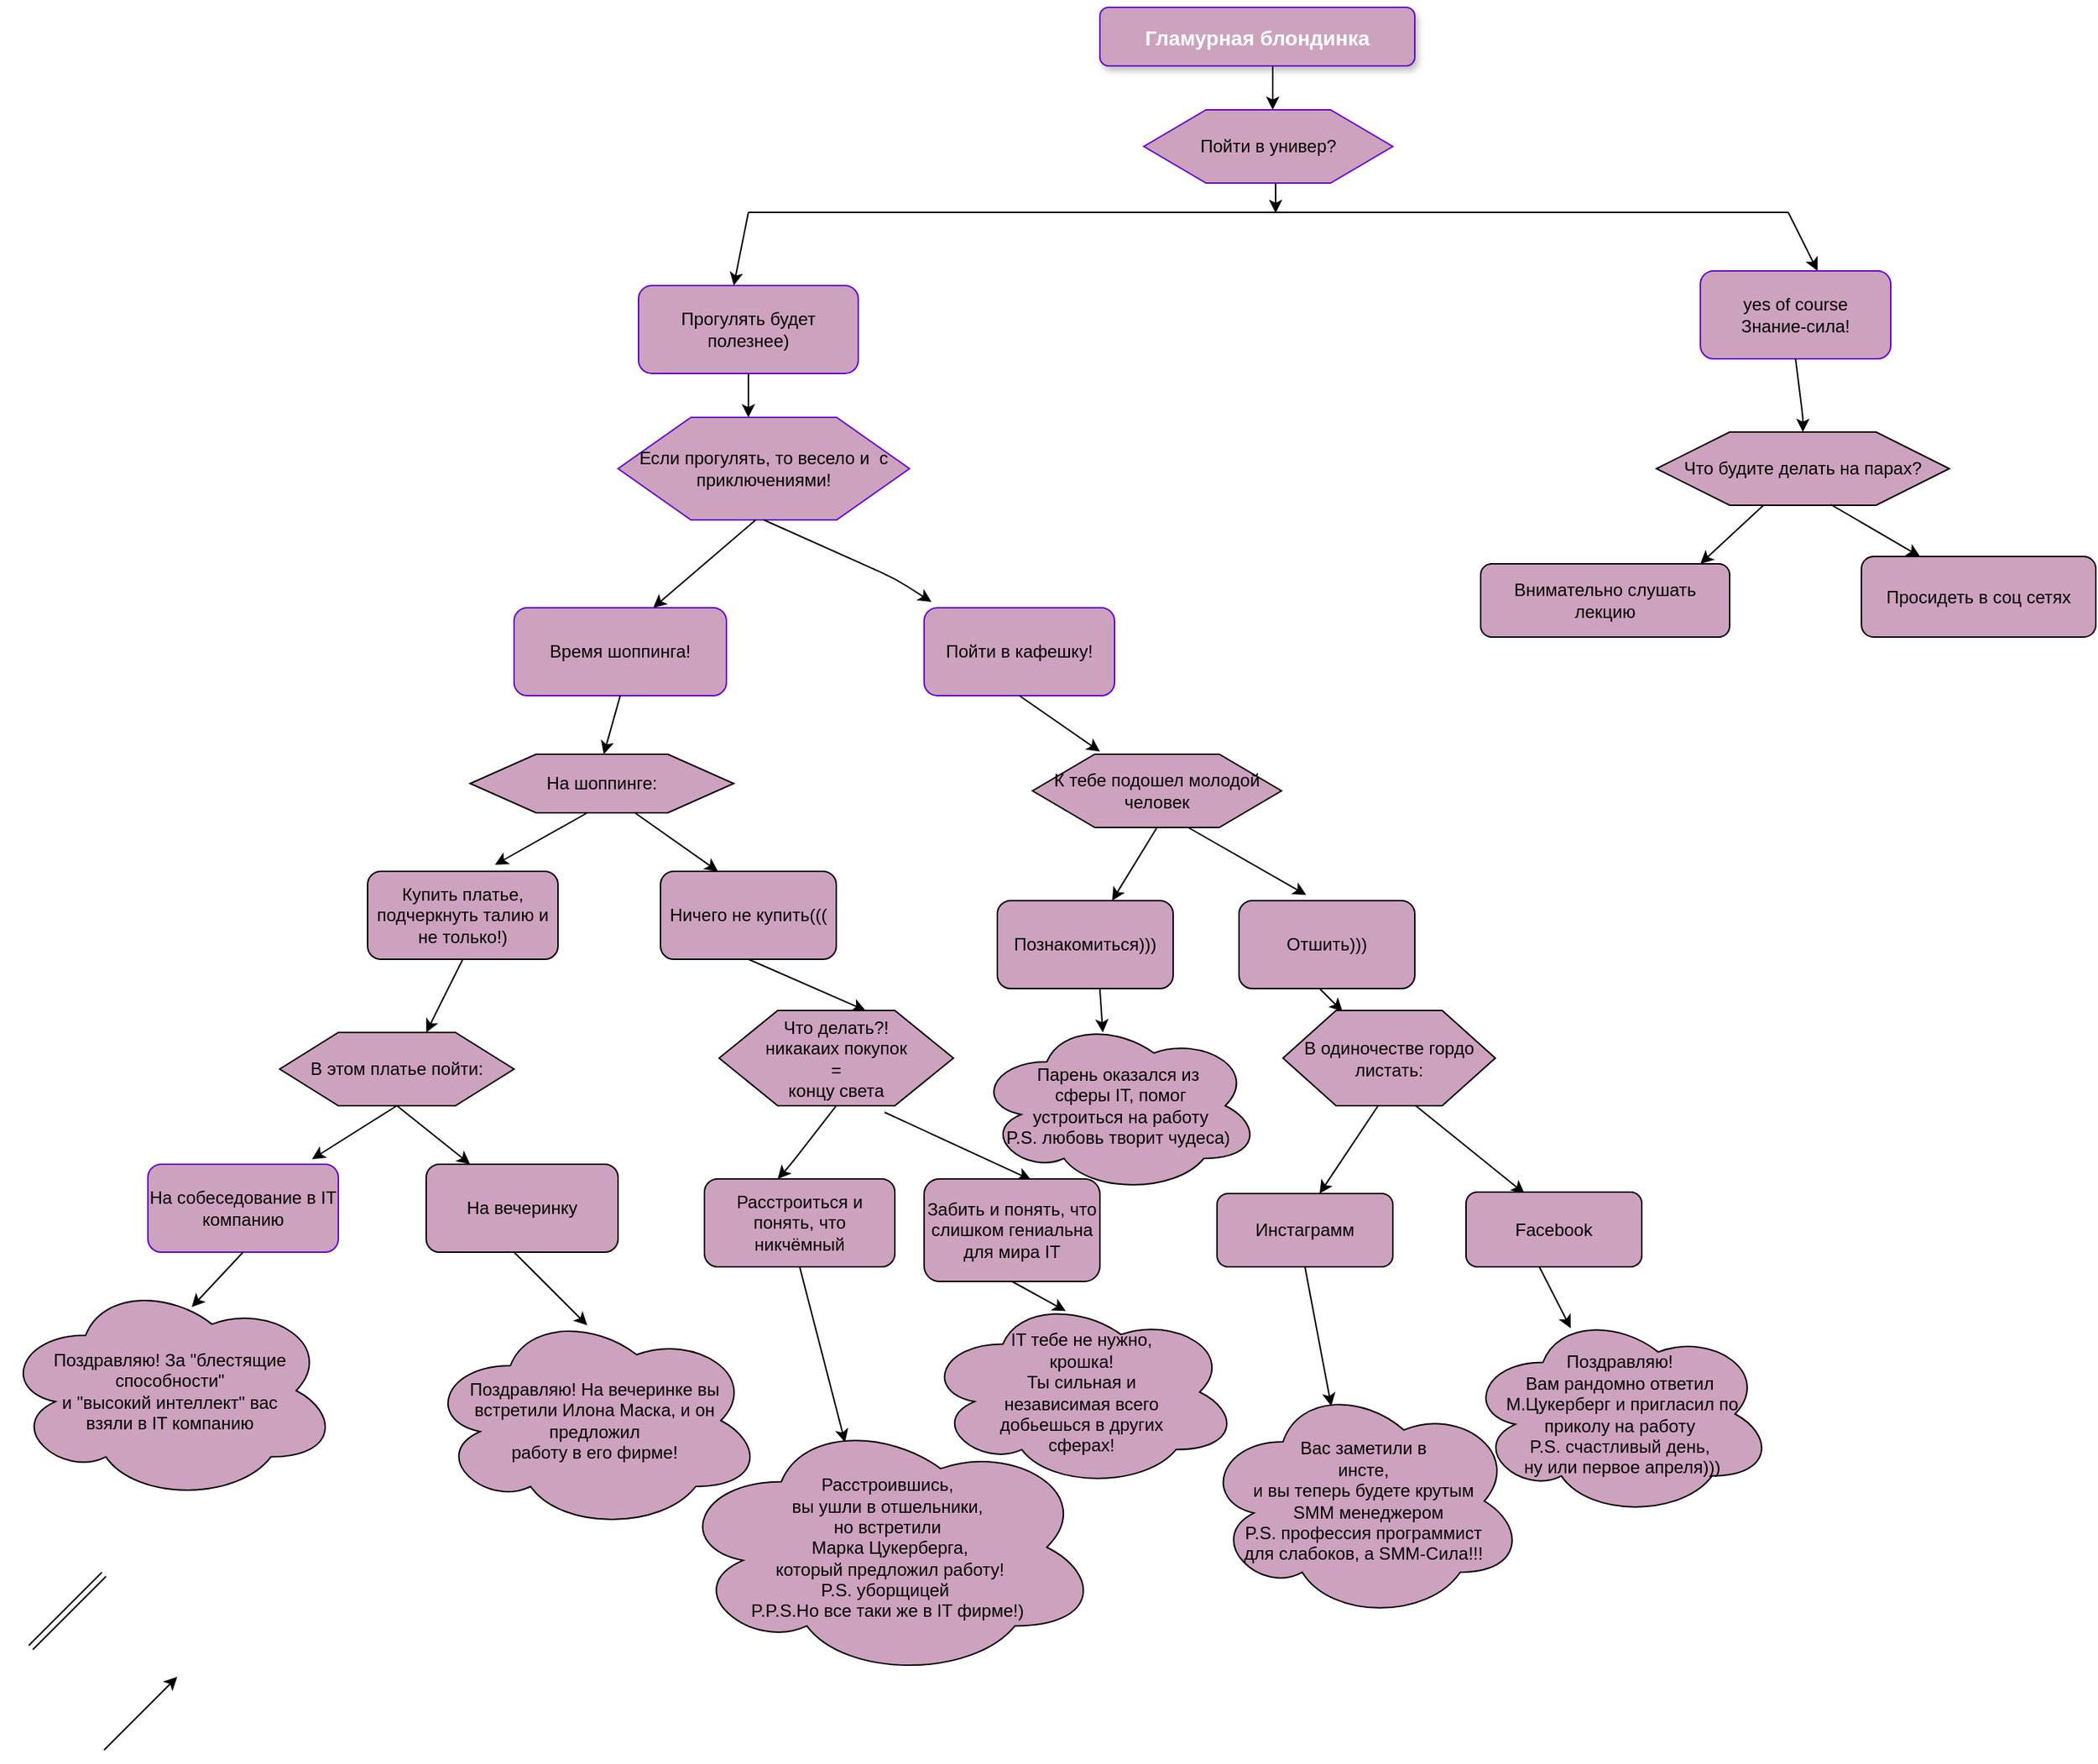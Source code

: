 <mxfile version="12.0.2" type="github" pages="1"><diagram name="Page-1" id="97916047-d0de-89f5-080d-49f4d83e522f"><mxGraphModel dx="854" dy="1097.5" grid="1" gridSize="10" guides="1" tooltips="1" connect="1" arrows="1" fold="1" page="1" pageScale="1.5" pageWidth="583" pageHeight="413" background="#ffffff" math="0" shadow="0"><root><mxCell id="0"/><mxCell id="1" parent="0"/><mxCell id="KO3wjez3GDvsiNV4IP3i-61" style="edgeStyle=orthogonalEdgeStyle;rounded=0;orthogonalLoop=1;jettySize=auto;html=1;exitX=0.5;exitY=1;exitDx=0;exitDy=0;" edge="1" parent="1" source="2"><mxGeometry relative="1" as="geometry"><mxPoint x="868" y="60" as="targetPoint"/></mxGeometry></mxCell><mxCell id="2" value="Гламурная блондинка" style="rounded=1;fillColor=#CDA2BE;strokeColor=#6600CC;shadow=1;gradientColor=none;fontStyle=1;fontColor=#FFFFFF;fontSize=14;" parent="1" vertex="1"><mxGeometry x="750" y="-10" width="215" height="40" as="geometry"/></mxCell><mxCell id="KO3wjez3GDvsiNV4IP3i-55" value="" style="shape=link;html=1;" edge="1" parent="1"><mxGeometry width="50" height="50" relative="1" as="geometry"><mxPoint x="20" y="1110" as="sourcePoint"/><mxPoint x="70" y="1060" as="targetPoint"/></mxGeometry></mxCell><mxCell id="KO3wjez3GDvsiNV4IP3i-59" value="" style="endArrow=classic;html=1;exitX=0.5;exitY=1;exitDx=0;exitDy=0;" edge="1" parent="1" source="KO3wjez3GDvsiNV4IP3i-84"><mxGeometry width="50" height="50" relative="1" as="geometry"><mxPoint x="495" y="290" as="sourcePoint"/><mxPoint x="510" y="270" as="targetPoint"/></mxGeometry></mxCell><mxCell id="KO3wjez3GDvsiNV4IP3i-60" value="" style="endArrow=classic;html=1;" edge="1" parent="1"><mxGeometry width="50" height="50" relative="1" as="geometry"><mxPoint x="1220" y="130" as="sourcePoint"/><mxPoint x="1240" y="170" as="targetPoint"/></mxGeometry></mxCell><mxCell id="KO3wjez3GDvsiNV4IP3i-64" value="На собеседование в IT компанию" style="rounded=1;whiteSpace=wrap;html=1;shadow=0;strokeColor=#6600CC;fillColor=#CDA2BE;" vertex="1" parent="1"><mxGeometry x="100" y="780" width="130" height="60" as="geometry"/></mxCell><mxCell id="KO3wjez3GDvsiNV4IP3i-69" style="edgeStyle=orthogonalEdgeStyle;rounded=0;orthogonalLoop=1;jettySize=auto;html=1;exitX=0.5;exitY=1;exitDx=0;exitDy=0;" edge="1" parent="1" source="KO3wjez3GDvsiNV4IP3i-67"><mxGeometry relative="1" as="geometry"><mxPoint x="870" y="130.5" as="targetPoint"/></mxGeometry></mxCell><mxCell id="KO3wjez3GDvsiNV4IP3i-67" value="Пойти в универ?" style="shape=hexagon;perimeter=hexagonPerimeter2;whiteSpace=wrap;html=1;shadow=0;strokeColor=#6600CC;fillColor=#CDA2BE;" vertex="1" parent="1"><mxGeometry x="780" y="60" width="170" height="50" as="geometry"/></mxCell><mxCell id="KO3wjez3GDvsiNV4IP3i-78" value="" style="endArrow=none;html=1;" edge="1" parent="1"><mxGeometry width="50" height="50" relative="1" as="geometry"><mxPoint x="510" y="130" as="sourcePoint"/><mxPoint x="1220" y="130" as="targetPoint"/></mxGeometry></mxCell><mxCell id="KO3wjez3GDvsiNV4IP3i-82" value="" style="endArrow=classic;html=1;" edge="1" parent="1"><mxGeometry width="50" height="50" relative="1" as="geometry"><mxPoint x="510" y="130" as="sourcePoint"/><mxPoint x="500" y="180" as="targetPoint"/></mxGeometry></mxCell><mxCell id="KO3wjez3GDvsiNV4IP3i-84" value="Прогулять будет полезнее)" style="rounded=1;whiteSpace=wrap;html=1;shadow=0;strokeColor=#6600CC;fillColor=#CDA2BE;" vertex="1" parent="1"><mxGeometry x="435" y="180" width="150" height="60" as="geometry"/></mxCell><mxCell id="KO3wjez3GDvsiNV4IP3i-85" value="yes of course&lt;br&gt;Знание-сила!" style="rounded=1;whiteSpace=wrap;html=1;shadow=0;strokeColor=#6600CC;fillColor=#CDA2BE;" vertex="1" parent="1"><mxGeometry x="1160" y="170" width="130" height="60" as="geometry"/></mxCell><mxCell id="KO3wjez3GDvsiNV4IP3i-87" value="Если прогулять, то весело и&amp;nbsp; с приключениями!" style="shape=hexagon;perimeter=hexagonPerimeter2;whiteSpace=wrap;html=1;shadow=0;strokeColor=#6600CC;fillColor=#CDA2BE;" vertex="1" parent="1"><mxGeometry x="421" y="270" width="199" height="70" as="geometry"/></mxCell><mxCell id="KO3wjez3GDvsiNV4IP3i-88" value="" style="endArrow=classic;html=1;exitX=0.5;exitY=1;exitDx=0;exitDy=0;" edge="1" parent="1" source="KO3wjez3GDvsiNV4IP3i-87"><mxGeometry width="50" height="50" relative="1" as="geometry"><mxPoint x="540" y="440" as="sourcePoint"/><mxPoint x="635" y="396" as="targetPoint"/><Array as="points"><mxPoint x="610" y="380"/></Array></mxGeometry></mxCell><mxCell id="KO3wjez3GDvsiNV4IP3i-92" value="" style="endArrow=classic;html=1;" edge="1" parent="1"><mxGeometry width="50" height="50" relative="1" as="geometry"><mxPoint x="515" y="340" as="sourcePoint"/><mxPoint x="445" y="400" as="targetPoint"/><Array as="points"/></mxGeometry></mxCell><mxCell id="KO3wjez3GDvsiNV4IP3i-93" value="Время шоппинга!" style="rounded=1;whiteSpace=wrap;html=1;shadow=0;strokeColor=#6600CC;fillColor=#CDA2BE;" vertex="1" parent="1"><mxGeometry x="350" y="400" width="145" height="60" as="geometry"/></mxCell><mxCell id="KO3wjez3GDvsiNV4IP3i-94" value="Пойти в кафешку!" style="rounded=1;whiteSpace=wrap;html=1;shadow=0;strokeColor=#6600CC;fillColor=#CDA2BE;" vertex="1" parent="1"><mxGeometry x="630" y="400" width="130" height="60" as="geometry"/></mxCell><mxCell id="KO3wjez3GDvsiNV4IP3i-96" value="" style="endArrow=classic;html=1;exitX=0.5;exitY=1;exitDx=0;exitDy=0;" edge="1" parent="1" source="KO3wjez3GDvsiNV4IP3i-93"><mxGeometry width="50" height="50" relative="1" as="geometry"><mxPoint x="420" y="470" as="sourcePoint"/><mxPoint x="411.25" y="500" as="targetPoint"/></mxGeometry></mxCell><mxCell id="KO3wjez3GDvsiNV4IP3i-98" value="На шоппинге:" style="shape=hexagon;perimeter=hexagonPerimeter2;whiteSpace=wrap;html=1;shadow=0;strokeColor=#000000;fillColor=#CDA2BE;" vertex="1" parent="1"><mxGeometry x="320" y="500" width="180" height="40" as="geometry"/></mxCell><mxCell id="KO3wjez3GDvsiNV4IP3i-102" value="" style="endArrow=classic;html=1;entryX=0.669;entryY=-0.075;entryDx=0;entryDy=0;entryPerimeter=0;" edge="1" parent="1" target="KO3wjez3GDvsiNV4IP3i-104"><mxGeometry width="50" height="50" relative="1" as="geometry"><mxPoint x="400" y="540" as="sourcePoint"/><mxPoint x="355" y="570" as="targetPoint"/></mxGeometry></mxCell><mxCell id="KO3wjez3GDvsiNV4IP3i-104" value="Купить платье, подчеркнуть талию и не только!)" style="rounded=1;whiteSpace=wrap;html=1;shadow=0;strokeColor=#000000;fillColor=#CDA2BE;" vertex="1" parent="1"><mxGeometry x="250" y="580" width="130" height="60" as="geometry"/></mxCell><mxCell id="KO3wjez3GDvsiNV4IP3i-105" value="" style="endArrow=classic;html=1;exitX=0.625;exitY=1;exitDx=0;exitDy=0;" edge="1" parent="1" source="KO3wjez3GDvsiNV4IP3i-98"><mxGeometry width="50" height="50" relative="1" as="geometry"><mxPoint x="470.5" y="570" as="sourcePoint"/><mxPoint x="489.25" y="580" as="targetPoint"/></mxGeometry></mxCell><mxCell id="KO3wjez3GDvsiNV4IP3i-107" value="Ничего не купить(((" style="rounded=1;whiteSpace=wrap;html=1;shadow=0;strokeColor=#000000;fillColor=#CDA2BE;" vertex="1" parent="1"><mxGeometry x="450" y="580" width="120" height="60" as="geometry"/></mxCell><mxCell id="KO3wjez3GDvsiNV4IP3i-108" value="" style="endArrow=classic;html=1;exitX=0.5;exitY=1;exitDx=0;exitDy=0;" edge="1" parent="1" source="KO3wjez3GDvsiNV4IP3i-104"><mxGeometry width="50" height="50" relative="1" as="geometry"><mxPoint x="280" y="690" as="sourcePoint"/><mxPoint x="290" y="690" as="targetPoint"/></mxGeometry></mxCell><mxCell id="KO3wjez3GDvsiNV4IP3i-109" value="В этом платье пойти:" style="shape=hexagon;perimeter=hexagonPerimeter2;whiteSpace=wrap;html=1;shadow=0;strokeColor=#000000;fillColor=#CDA2BE;" vertex="1" parent="1"><mxGeometry x="190" y="690" width="160" height="50" as="geometry"/></mxCell><mxCell id="KO3wjez3GDvsiNV4IP3i-113" value="" style="endArrow=classic;html=1;" edge="1" parent="1"><mxGeometry width="50" height="50" relative="1" as="geometry"><mxPoint x="70" y="1180" as="sourcePoint"/><mxPoint x="120" y="1130" as="targetPoint"/></mxGeometry></mxCell><mxCell id="KO3wjez3GDvsiNV4IP3i-114" value="" style="endArrow=classic;html=1;entryX=0.862;entryY=-0.058;entryDx=0;entryDy=0;entryPerimeter=0;exitX=0.5;exitY=1;exitDx=0;exitDy=0;" edge="1" parent="1" source="KO3wjez3GDvsiNV4IP3i-109" target="KO3wjez3GDvsiNV4IP3i-64"><mxGeometry width="50" height="50" relative="1" as="geometry"><mxPoint x="240" y="820" as="sourcePoint"/><mxPoint x="200" y="770" as="targetPoint"/><Array as="points"/></mxGeometry></mxCell><mxCell id="KO3wjez3GDvsiNV4IP3i-115" value="" style="endArrow=classic;html=1;exitX=0.5;exitY=1;exitDx=0;exitDy=0;" edge="1" parent="1" source="KO3wjez3GDvsiNV4IP3i-109"><mxGeometry width="50" height="50" relative="1" as="geometry"><mxPoint x="270" y="790" as="sourcePoint"/><mxPoint x="320" y="780" as="targetPoint"/></mxGeometry></mxCell><mxCell id="KO3wjez3GDvsiNV4IP3i-116" value="На вечеринку" style="rounded=1;whiteSpace=wrap;html=1;shadow=0;strokeColor=#000000;fillColor=#CDA2BE;" vertex="1" parent="1"><mxGeometry x="290" y="780" width="131" height="60" as="geometry"/></mxCell><mxCell id="KO3wjez3GDvsiNV4IP3i-117" value="" style="endArrow=classic;html=1;exitX=0.5;exitY=1;exitDx=0;exitDy=0;entryX=0.545;entryY=0.117;entryDx=0;entryDy=0;entryPerimeter=0;" edge="1" parent="1" source="KO3wjez3GDvsiNV4IP3i-64"><mxGeometry width="50" height="50" relative="1" as="geometry"><mxPoint x="140" y="890" as="sourcePoint"/><mxPoint x="129.9" y="877.55" as="targetPoint"/></mxGeometry></mxCell><mxCell id="KO3wjez3GDvsiNV4IP3i-122" value="" style="endArrow=classic;html=1;" edge="1" parent="1"><mxGeometry width="50" height="50" relative="1" as="geometry"><mxPoint x="350" y="840" as="sourcePoint"/><mxPoint x="400" y="890" as="targetPoint"/></mxGeometry></mxCell><mxCell id="KO3wjez3GDvsiNV4IP3i-124" value="Поздравляю! За &quot;блестящие способности&quot; &lt;br&gt;и &quot;высокий интеллект&quot; вас &lt;br&gt;взяли в IT компанию" style="ellipse;shape=cloud;whiteSpace=wrap;html=1;shadow=0;strokeColor=#000000;fillColor=#CDA2BE;" vertex="1" parent="1"><mxGeometry y="859" width="230" height="151" as="geometry"/></mxCell><mxCell id="KO3wjez3GDvsiNV4IP3i-125" value="Поздравляю! На вечеринке вы встретили Илона Маска, и он предложил &lt;br&gt;работу в его фирме!" style="ellipse;shape=cloud;whiteSpace=wrap;html=1;shadow=0;strokeColor=#000000;fillColor=#CDA2BE;" vertex="1" parent="1"><mxGeometry x="290" y="880" width="230" height="150" as="geometry"/></mxCell><mxCell id="KO3wjez3GDvsiNV4IP3i-128" value="Что делать?!&lt;br&gt;никакаих покупок&lt;br&gt;=&lt;br&gt;концу света" style="shape=hexagon;perimeter=hexagonPerimeter2;whiteSpace=wrap;html=1;shadow=0;strokeColor=#000000;fillColor=#CDA2BE;" vertex="1" parent="1"><mxGeometry x="490" y="675" width="160" height="65" as="geometry"/></mxCell><mxCell id="KO3wjez3GDvsiNV4IP3i-129" value="" style="endArrow=classic;html=1;entryX=0.625;entryY=0;entryDx=0;entryDy=0;exitX=0.5;exitY=1;exitDx=0;exitDy=0;" edge="1" parent="1" source="KO3wjez3GDvsiNV4IP3i-107" target="KO3wjez3GDvsiNV4IP3i-128"><mxGeometry width="50" height="50" relative="1" as="geometry"><mxPoint x="510" y="680" as="sourcePoint"/><mxPoint x="560" y="630" as="targetPoint"/></mxGeometry></mxCell><mxCell id="KO3wjez3GDvsiNV4IP3i-130" value="" style="endArrow=classic;html=1;" edge="1" parent="1"><mxGeometry width="50" height="50" relative="1" as="geometry"><mxPoint x="570" y="740" as="sourcePoint"/><mxPoint x="530" y="790" as="targetPoint"/><Array as="points"><mxPoint x="569.5" y="740"/><mxPoint x="539" y="780"/></Array></mxGeometry></mxCell><mxCell id="KO3wjez3GDvsiNV4IP3i-131" value="Расстроиться и понять, что никчёмный" style="rounded=1;whiteSpace=wrap;html=1;shadow=0;strokeColor=#000000;fillColor=#CDA2BE;" vertex="1" parent="1"><mxGeometry x="480" y="790" width="130" height="60" as="geometry"/></mxCell><mxCell id="KO3wjez3GDvsiNV4IP3i-132" value="" style="endArrow=classic;html=1;exitX=0.706;exitY=1.069;exitDx=0;exitDy=0;exitPerimeter=0;entryX=0.608;entryY=0.008;entryDx=0;entryDy=0;entryPerimeter=0;" edge="1" parent="1" source="KO3wjez3GDvsiNV4IP3i-128" target="KO3wjez3GDvsiNV4IP3i-134"><mxGeometry width="50" height="50" relative="1" as="geometry"><mxPoint x="595" y="780" as="sourcePoint"/><mxPoint x="625.812" y="760" as="targetPoint"/></mxGeometry></mxCell><mxCell id="KO3wjez3GDvsiNV4IP3i-134" value="Забить и понять, что слишком гениальна для мира IT" style="rounded=1;whiteSpace=wrap;html=1;shadow=0;strokeColor=#000000;fillColor=#CDA2BE;" vertex="1" parent="1"><mxGeometry x="630" y="790" width="120" height="70" as="geometry"/></mxCell><mxCell id="KO3wjez3GDvsiNV4IP3i-135" value="" style="endArrow=classic;html=1;exitX=0.5;exitY=1;exitDx=0;exitDy=0;entryX=0.4;entryY=0.1;entryDx=0;entryDy=0;entryPerimeter=0;" edge="1" parent="1" source="KO3wjez3GDvsiNV4IP3i-131" target="KO3wjez3GDvsiNV4IP3i-138"><mxGeometry width="50" height="50" relative="1" as="geometry"><mxPoint x="567" y="890" as="sourcePoint"/><mxPoint x="583.026" y="912.053" as="targetPoint"/><Array as="points"/></mxGeometry></mxCell><mxCell id="KO3wjez3GDvsiNV4IP3i-138" value="Расстроившись, &lt;br&gt;вы ушли в отшельники, &lt;br&gt;но встретили&lt;br&gt;&amp;nbsp;Марка Цукерберга,&lt;br&gt;&amp;nbsp;который предложил работу!&lt;br&gt;P.S. уборщицей&amp;nbsp;&lt;br&gt;P.P.S.Но все таки же в IT фирме!)" style="ellipse;shape=cloud;whiteSpace=wrap;html=1;shadow=0;strokeColor=#000000;fillColor=#CDA2BE;" vertex="1" parent="1"><mxGeometry x="460" y="952" width="290" height="179" as="geometry"/></mxCell><mxCell id="KO3wjez3GDvsiNV4IP3i-140" value="" style="endArrow=classic;html=1;exitX=0.5;exitY=1;exitDx=0;exitDy=0;" edge="1" parent="1" source="KO3wjez3GDvsiNV4IP3i-134"><mxGeometry width="50" height="50" relative="1" as="geometry"><mxPoint x="710" y="860" as="sourcePoint"/><mxPoint x="726.718" y="880.218" as="targetPoint"/></mxGeometry></mxCell><mxCell id="KO3wjez3GDvsiNV4IP3i-142" value="IT тебе не нужно, &lt;br&gt;крошка!&lt;br&gt;Ты сильная и &lt;br&gt;независимая всего &lt;br&gt;добьешься в других &lt;br&gt;сферах!" style="ellipse;shape=cloud;whiteSpace=wrap;html=1;shadow=0;strokeColor=#000000;fillColor=#CDA2BE;" vertex="1" parent="1"><mxGeometry x="630" y="870" width="215" height="131" as="geometry"/></mxCell><mxCell id="KO3wjez3GDvsiNV4IP3i-143" value="" style="endArrow=classic;html=1;exitX=0.5;exitY=1;exitDx=0;exitDy=0;entryX=0.271;entryY=-0.036;entryDx=0;entryDy=0;entryPerimeter=0;" edge="1" parent="1" source="KO3wjez3GDvsiNV4IP3i-94" target="KO3wjez3GDvsiNV4IP3i-144"><mxGeometry width="50" height="50" relative="1" as="geometry"><mxPoint x="712.5" y="540" as="sourcePoint"/><mxPoint x="763" y="490" as="targetPoint"/></mxGeometry></mxCell><mxCell id="KO3wjez3GDvsiNV4IP3i-144" value="К тебе подошел молодой человек" style="shape=hexagon;perimeter=hexagonPerimeter2;whiteSpace=wrap;html=1;shadow=0;strokeColor=#000000;fillColor=#CDA2BE;" vertex="1" parent="1"><mxGeometry x="704" y="500" width="170" height="50" as="geometry"/></mxCell><mxCell id="KO3wjez3GDvsiNV4IP3i-147" value="Познакомиться)))" style="rounded=1;whiteSpace=wrap;html=1;shadow=0;strokeColor=#000000;fillColor=#CDA2BE;" vertex="1" parent="1"><mxGeometry x="680" y="600" width="120" height="60" as="geometry"/></mxCell><mxCell id="KO3wjez3GDvsiNV4IP3i-150" value="" style="endArrow=classic;html=1;exitX=0.5;exitY=1;exitDx=0;exitDy=0;" edge="1" parent="1" source="KO3wjez3GDvsiNV4IP3i-144" target="KO3wjez3GDvsiNV4IP3i-147"><mxGeometry width="50" height="50" relative="1" as="geometry"><mxPoint x="770" y="570" as="sourcePoint"/><mxPoint x="800" y="555" as="targetPoint"/></mxGeometry></mxCell><mxCell id="KO3wjez3GDvsiNV4IP3i-151" value="" style="endArrow=classic;html=1;exitX=0.625;exitY=1;exitDx=0;exitDy=0;entryX=0.367;entryY=0.017;entryDx=0;entryDy=0;entryPerimeter=0;" edge="1" parent="1" source="KO3wjez3GDvsiNV4IP3i-144"><mxGeometry width="50" height="50" relative="1" as="geometry"><mxPoint x="815" y="590" as="sourcePoint"/><mxPoint x="890.875" y="596.105" as="targetPoint"/></mxGeometry></mxCell><mxCell id="KO3wjez3GDvsiNV4IP3i-154" value="Отшить)))" style="rounded=1;whiteSpace=wrap;html=1;shadow=0;strokeColor=#000000;fillColor=#CDA2BE;" vertex="1" parent="1"><mxGeometry x="845" y="600" width="120" height="60" as="geometry"/></mxCell><mxCell id="KO3wjez3GDvsiNV4IP3i-155" value="" style="endArrow=classic;html=1;exitX=0.583;exitY=1;exitDx=0;exitDy=0;exitPerimeter=0;" edge="1" parent="1" source="KO3wjez3GDvsiNV4IP3i-147"><mxGeometry width="50" height="50" relative="1" as="geometry"><mxPoint x="745" y="725" as="sourcePoint"/><mxPoint x="752" y="690" as="targetPoint"/></mxGeometry></mxCell><mxCell id="KO3wjez3GDvsiNV4IP3i-159" value="Парень оказался из&lt;br&gt;&amp;nbsp;сферы IT, помог&lt;br&gt;&amp;nbsp;устроиться на работу&lt;br&gt;P.S. любовь творит чудеса)" style="ellipse;shape=cloud;whiteSpace=wrap;html=1;shadow=0;strokeColor=#000000;fillColor=#CDA2BE;" vertex="1" parent="1"><mxGeometry x="665" y="680" width="195" height="120" as="geometry"/></mxCell><mxCell id="KO3wjez3GDvsiNV4IP3i-160" value="" style="endArrow=classic;html=1;" edge="1" parent="1"><mxGeometry width="50" height="50" relative="1" as="geometry"><mxPoint x="900" y="660" as="sourcePoint"/><mxPoint x="915.714" y="675.714" as="targetPoint"/></mxGeometry></mxCell><mxCell id="KO3wjez3GDvsiNV4IP3i-162" value="В одиночестве гордо листать:" style="shape=hexagon;perimeter=hexagonPerimeter2;whiteSpace=wrap;html=1;shadow=0;strokeColor=#000000;fillColor=#CDA2BE;" vertex="1" parent="1"><mxGeometry x="875" y="675" width="145" height="65" as="geometry"/></mxCell><mxCell id="KO3wjez3GDvsiNV4IP3i-163" value="" style="endArrow=classic;html=1;exitX=0.448;exitY=1;exitDx=0;exitDy=0;exitPerimeter=0;" edge="1" parent="1" source="KO3wjez3GDvsiNV4IP3i-162"><mxGeometry width="50" height="50" relative="1" as="geometry"><mxPoint x="923" y="820" as="sourcePoint"/><mxPoint x="900" y="800" as="targetPoint"/><Array as="points"/></mxGeometry></mxCell><mxCell id="KO3wjez3GDvsiNV4IP3i-164" value="" style="endArrow=classic;html=1;exitX=0.625;exitY=1;exitDx=0;exitDy=0;" edge="1" parent="1" source="KO3wjez3GDvsiNV4IP3i-162"><mxGeometry width="50" height="50" relative="1" as="geometry"><mxPoint x="965" y="825" as="sourcePoint"/><mxPoint x="1040" y="800" as="targetPoint"/></mxGeometry></mxCell><mxCell id="KO3wjez3GDvsiNV4IP3i-165" value="Инстаграмм" style="rounded=1;whiteSpace=wrap;html=1;shadow=0;strokeColor=#000000;fillColor=#CDA2BE;" vertex="1" parent="1"><mxGeometry x="830" y="800" width="120" height="50" as="geometry"/></mxCell><mxCell id="KO3wjez3GDvsiNV4IP3i-166" value="Facebook" style="rounded=1;whiteSpace=wrap;html=1;shadow=0;strokeColor=#000000;fillColor=#CDA2BE;" vertex="1" parent="1"><mxGeometry x="1000" y="799" width="120" height="51" as="geometry"/></mxCell><mxCell id="KO3wjez3GDvsiNV4IP3i-167" value="" style="endArrow=classic;html=1;exitX=0.5;exitY=1;exitDx=0;exitDy=0;entryX=0.4;entryY=0.1;entryDx=0;entryDy=0;entryPerimeter=0;" edge="1" parent="1" source="KO3wjez3GDvsiNV4IP3i-165" target="KO3wjez3GDvsiNV4IP3i-169"><mxGeometry width="50" height="50" relative="1" as="geometry"><mxPoint x="890" y="895" as="sourcePoint"/><mxPoint x="897" y="930" as="targetPoint"/><Array as="points"/></mxGeometry></mxCell><mxCell id="KO3wjez3GDvsiNV4IP3i-169" value="Вас заметили в &lt;br&gt;инсте, &lt;br&gt;и вы теперь будете крутым&lt;br&gt;&amp;nbsp; SMM менеджером&lt;br&gt;P.S. профессия программист &lt;br&gt;для слабоков, а SMM-Сила!!!" style="ellipse;shape=cloud;whiteSpace=wrap;html=1;shadow=0;strokeColor=#000000;fillColor=#CDA2BE;" vertex="1" parent="1"><mxGeometry x="820" y="929" width="220" height="162" as="geometry"/></mxCell><mxCell id="KO3wjez3GDvsiNV4IP3i-170" value="" style="endArrow=classic;html=1;exitX=0.417;exitY=1;exitDx=0;exitDy=0;exitPerimeter=0;" edge="1" parent="1" source="KO3wjez3GDvsiNV4IP3i-166"><mxGeometry width="50" height="50" relative="1" as="geometry"><mxPoint x="1015" y="909" as="sourcePoint"/><mxPoint x="1071.455" y="891.959" as="targetPoint"/><Array as="points"/></mxGeometry></mxCell><mxCell id="KO3wjez3GDvsiNV4IP3i-172" value="Поздравляю!&lt;br&gt;Вам рандомно ответил&lt;br&gt;&amp;nbsp;М.Цукерберг и пригласил по приколу на работу&lt;br&gt;P.S. счастливый день,&lt;br&gt;&amp;nbsp;ну или первое апреля)))" style="ellipse;shape=cloud;whiteSpace=wrap;html=1;shadow=0;strokeColor=#000000;fillColor=#CDA2BE;" vertex="1" parent="1"><mxGeometry x="1000" y="880" width="210" height="141" as="geometry"/></mxCell><mxCell id="KO3wjez3GDvsiNV4IP3i-174" value="" style="endArrow=classic;html=1;exitX=0.5;exitY=1;exitDx=0;exitDy=0;" edge="1" parent="1" source="KO3wjez3GDvsiNV4IP3i-85"><mxGeometry width="50" height="50" relative="1" as="geometry"><mxPoint x="1225" y="280" as="sourcePoint"/><mxPoint x="1230" y="280" as="targetPoint"/><Array as="points"><mxPoint x="1230" y="270"/><mxPoint x="1230" y="280"/></Array></mxGeometry></mxCell><mxCell id="KO3wjez3GDvsiNV4IP3i-175" value="Что будите делать на парах?" style="shape=hexagon;perimeter=hexagonPerimeter2;whiteSpace=wrap;html=1;shadow=0;strokeColor=#000000;fillColor=#CDA2BE;" vertex="1" parent="1"><mxGeometry x="1130" y="280" width="200" height="50" as="geometry"/></mxCell><mxCell id="KO3wjez3GDvsiNV4IP3i-176" value="" style="endArrow=classic;html=1;" edge="1" parent="1" source="KO3wjez3GDvsiNV4IP3i-175"><mxGeometry width="50" height="50" relative="1" as="geometry"><mxPoint x="1210" y="410" as="sourcePoint"/><mxPoint x="1160" y="370" as="targetPoint"/><Array as="points"><mxPoint x="1160" y="370"/></Array></mxGeometry></mxCell><mxCell id="KO3wjez3GDvsiNV4IP3i-178" value="Внимательно слушать лекцию" style="rounded=1;whiteSpace=wrap;html=1;shadow=0;strokeColor=#000000;fillColor=#CDA2BE;" vertex="1" parent="1"><mxGeometry x="1010" y="370" width="170" height="50" as="geometry"/></mxCell><mxCell id="KO3wjez3GDvsiNV4IP3i-180" value="" style="endArrow=classic;html=1;exitX=0.595;exitY=0.99;exitDx=0;exitDy=0;exitPerimeter=0;entryX=0.25;entryY=0;entryDx=0;entryDy=0;" edge="1" parent="1" source="KO3wjez3GDvsiNV4IP3i-175" target="KO3wjez3GDvsiNV4IP3i-182"><mxGeometry width="50" height="50" relative="1" as="geometry"><mxPoint x="1230" y="380" as="sourcePoint"/><mxPoint x="1264.815" y="340" as="targetPoint"/></mxGeometry></mxCell><mxCell id="KO3wjez3GDvsiNV4IP3i-182" value="Просидеть в соц сетях" style="rounded=1;whiteSpace=wrap;html=1;shadow=0;strokeColor=#000000;fillColor=#CDA2BE;" vertex="1" parent="1"><mxGeometry x="1270" y="365" width="160" height="55" as="geometry"/></mxCell></root></mxGraphModel></diagram></mxfile>